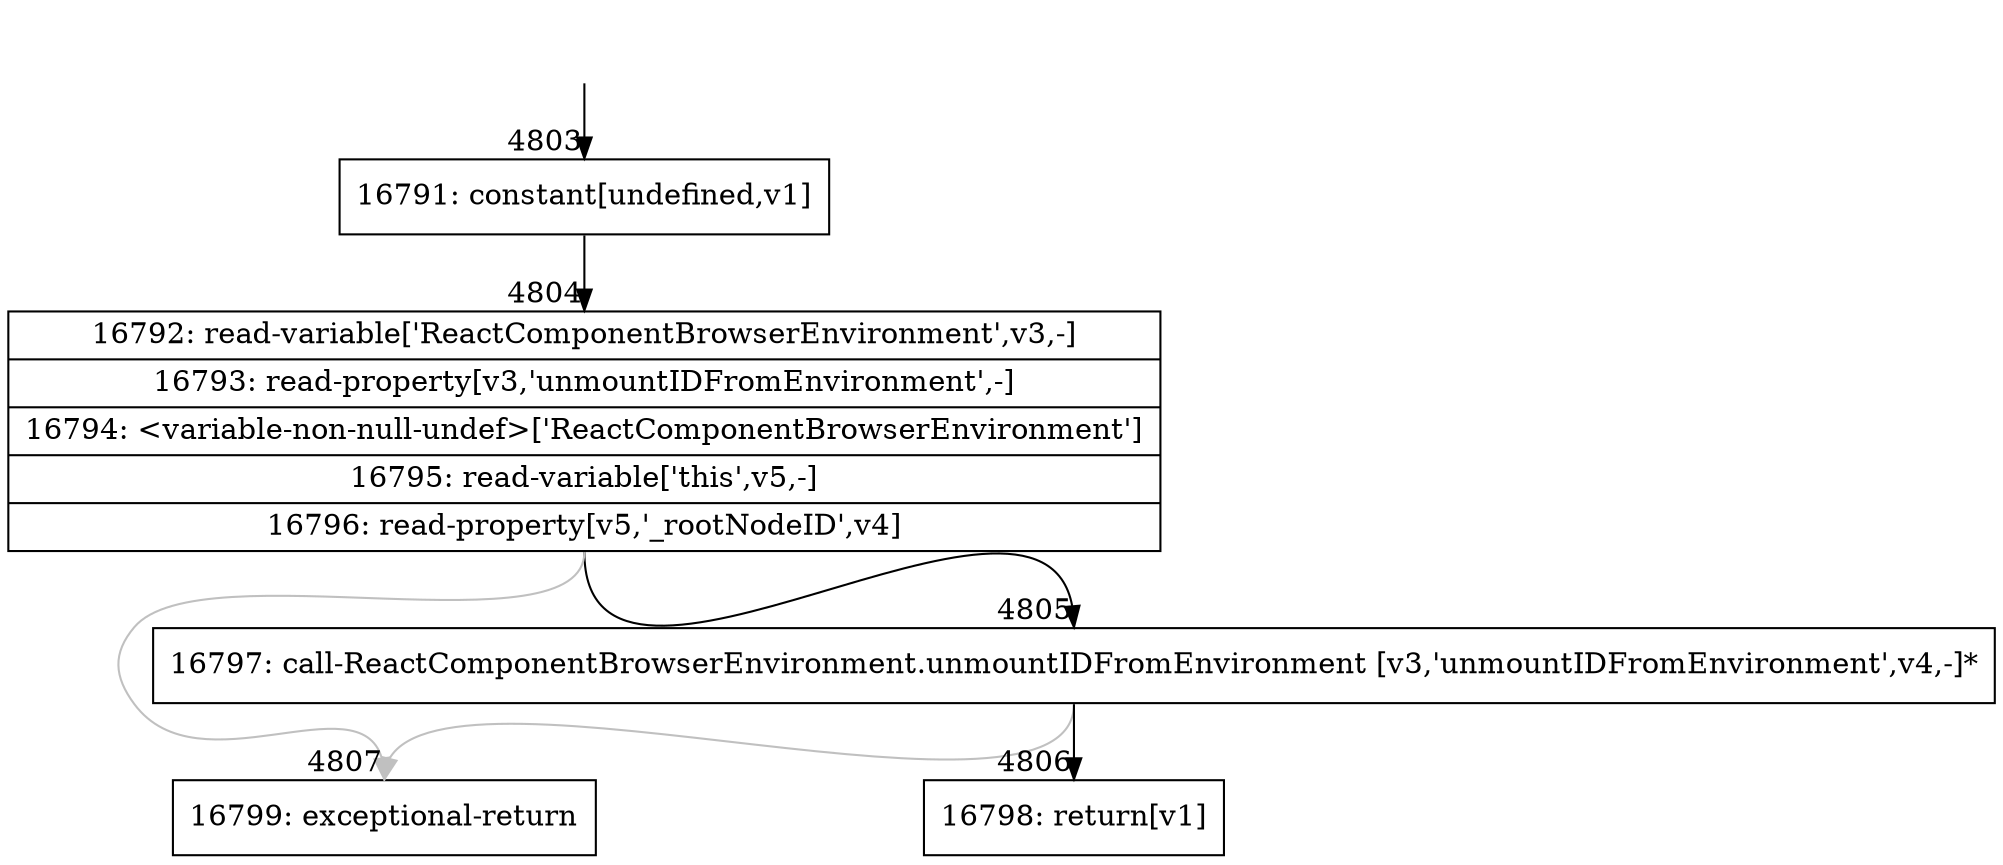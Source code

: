 digraph {
rankdir="TD"
BB_entry326[shape=none,label=""];
BB_entry326 -> BB4803 [tailport=s, headport=n, headlabel="    4803"]
BB4803 [shape=record label="{16791: constant[undefined,v1]}" ] 
BB4803 -> BB4804 [tailport=s, headport=n, headlabel="      4804"]
BB4804 [shape=record label="{16792: read-variable['ReactComponentBrowserEnvironment',v3,-]|16793: read-property[v3,'unmountIDFromEnvironment',-]|16794: \<variable-non-null-undef\>['ReactComponentBrowserEnvironment']|16795: read-variable['this',v5,-]|16796: read-property[v5,'_rootNodeID',v4]}" ] 
BB4804 -> BB4805 [tailport=s, headport=n, headlabel="      4805"]
BB4804 -> BB4807 [tailport=s, headport=n, color=gray, headlabel="      4807"]
BB4805 [shape=record label="{16797: call-ReactComponentBrowserEnvironment.unmountIDFromEnvironment [v3,'unmountIDFromEnvironment',v4,-]*}" ] 
BB4805 -> BB4806 [tailport=s, headport=n, headlabel="      4806"]
BB4805 -> BB4807 [tailport=s, headport=n, color=gray]
BB4806 [shape=record label="{16798: return[v1]}" ] 
BB4807 [shape=record label="{16799: exceptional-return}" ] 
//#$~ 8952
}
